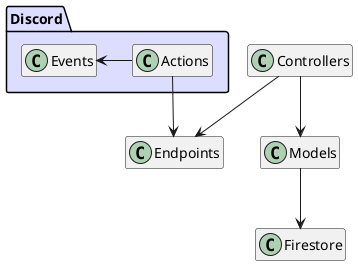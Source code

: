 @startuml Kimifeel

hide empty members

class Endpoints

package Discord #DDDDFF {
    Actions --> Endpoints
    Actions -l> Events
}

Controllers --> Endpoints
Controllers --> Models
Models --> Firestore

@enduml
